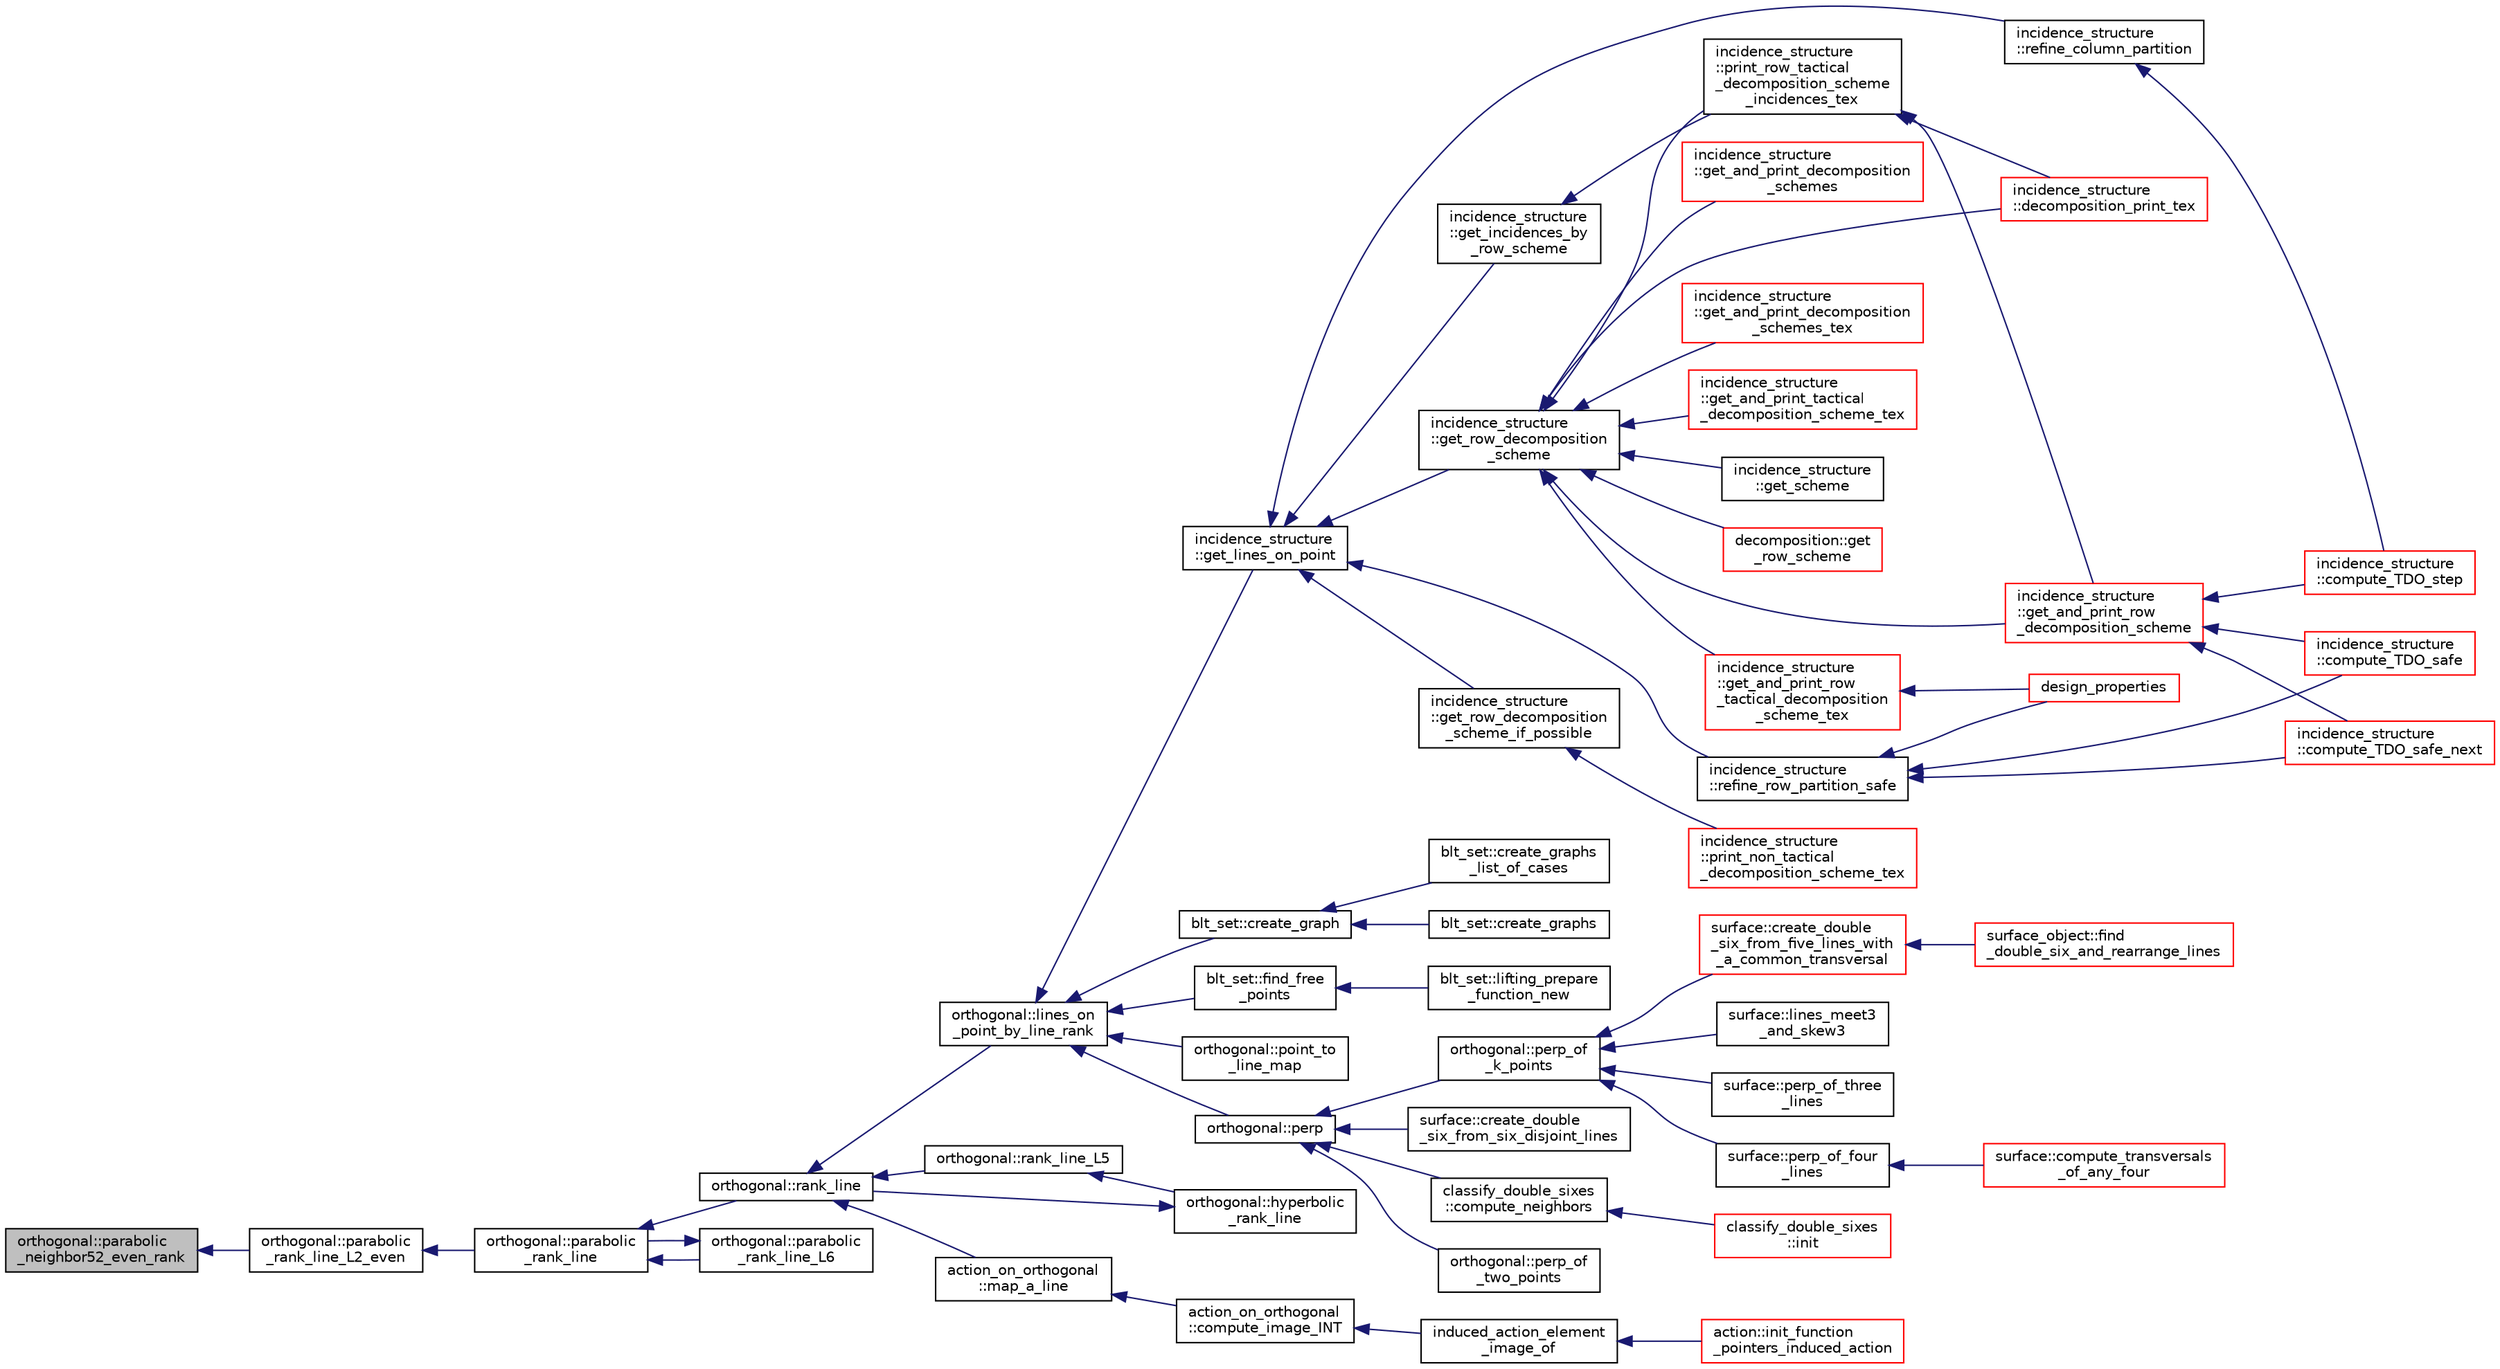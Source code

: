digraph "orthogonal::parabolic_neighbor52_even_rank"
{
  edge [fontname="Helvetica",fontsize="10",labelfontname="Helvetica",labelfontsize="10"];
  node [fontname="Helvetica",fontsize="10",shape=record];
  rankdir="LR";
  Node20821 [label="orthogonal::parabolic\l_neighbor52_even_rank",height=0.2,width=0.4,color="black", fillcolor="grey75", style="filled", fontcolor="black"];
  Node20821 -> Node20822 [dir="back",color="midnightblue",fontsize="10",style="solid",fontname="Helvetica"];
  Node20822 [label="orthogonal::parabolic\l_rank_line_L2_even",height=0.2,width=0.4,color="black", fillcolor="white", style="filled",URL="$d7/daa/classorthogonal.html#ad884e741520104066da699b1133deeb0"];
  Node20822 -> Node20823 [dir="back",color="midnightblue",fontsize="10",style="solid",fontname="Helvetica"];
  Node20823 [label="orthogonal::parabolic\l_rank_line",height=0.2,width=0.4,color="black", fillcolor="white", style="filled",URL="$d7/daa/classorthogonal.html#a7df334ceca90bc5b90c56354dbaf45c9"];
  Node20823 -> Node20824 [dir="back",color="midnightblue",fontsize="10",style="solid",fontname="Helvetica"];
  Node20824 [label="orthogonal::rank_line",height=0.2,width=0.4,color="black", fillcolor="white", style="filled",URL="$d7/daa/classorthogonal.html#a5e1b5a3eb76840f425e71f25dabcd470"];
  Node20824 -> Node20825 [dir="back",color="midnightblue",fontsize="10",style="solid",fontname="Helvetica"];
  Node20825 [label="orthogonal::lines_on\l_point_by_line_rank",height=0.2,width=0.4,color="black", fillcolor="white", style="filled",URL="$d7/daa/classorthogonal.html#adc21874b6da3cd3585c704994fb538aa"];
  Node20825 -> Node20826 [dir="back",color="midnightblue",fontsize="10",style="solid",fontname="Helvetica"];
  Node20826 [label="blt_set::create_graph",height=0.2,width=0.4,color="black", fillcolor="white", style="filled",URL="$d1/d3d/classblt__set.html#ae92249ece99ffbc92e93e49cd5d5dccf"];
  Node20826 -> Node20827 [dir="back",color="midnightblue",fontsize="10",style="solid",fontname="Helvetica"];
  Node20827 [label="blt_set::create_graphs",height=0.2,width=0.4,color="black", fillcolor="white", style="filled",URL="$d1/d3d/classblt__set.html#a3f1d4a8ed15875c47b327949f26a4533"];
  Node20826 -> Node20828 [dir="back",color="midnightblue",fontsize="10",style="solid",fontname="Helvetica"];
  Node20828 [label="blt_set::create_graphs\l_list_of_cases",height=0.2,width=0.4,color="black", fillcolor="white", style="filled",URL="$d1/d3d/classblt__set.html#a91ad531d4154bd887182dbd6121476f3"];
  Node20825 -> Node20829 [dir="back",color="midnightblue",fontsize="10",style="solid",fontname="Helvetica"];
  Node20829 [label="blt_set::find_free\l_points",height=0.2,width=0.4,color="black", fillcolor="white", style="filled",URL="$d1/d3d/classblt__set.html#a71f82dd3dc4a901ea2a0949d2f1af302"];
  Node20829 -> Node20830 [dir="back",color="midnightblue",fontsize="10",style="solid",fontname="Helvetica"];
  Node20830 [label="blt_set::lifting_prepare\l_function_new",height=0.2,width=0.4,color="black", fillcolor="white", style="filled",URL="$d1/d3d/classblt__set.html#a1314b7c0a3b78ba54c0f61a397d8afce"];
  Node20825 -> Node20831 [dir="back",color="midnightblue",fontsize="10",style="solid",fontname="Helvetica"];
  Node20831 [label="orthogonal::point_to\l_line_map",height=0.2,width=0.4,color="black", fillcolor="white", style="filled",URL="$d7/daa/classorthogonal.html#a1eae48671390d1c251303be93b45f9e4"];
  Node20825 -> Node20832 [dir="back",color="midnightblue",fontsize="10",style="solid",fontname="Helvetica"];
  Node20832 [label="orthogonal::perp",height=0.2,width=0.4,color="black", fillcolor="white", style="filled",URL="$d7/daa/classorthogonal.html#ae80e0fa8d1e8caddb9afbb466e3d3189"];
  Node20832 -> Node20833 [dir="back",color="midnightblue",fontsize="10",style="solid",fontname="Helvetica"];
  Node20833 [label="orthogonal::perp_of\l_two_points",height=0.2,width=0.4,color="black", fillcolor="white", style="filled",URL="$d7/daa/classorthogonal.html#a6a05fef2e61ed508bff66d6728c58ec0"];
  Node20832 -> Node20834 [dir="back",color="midnightblue",fontsize="10",style="solid",fontname="Helvetica"];
  Node20834 [label="orthogonal::perp_of\l_k_points",height=0.2,width=0.4,color="black", fillcolor="white", style="filled",URL="$d7/daa/classorthogonal.html#a6a92a4680dc76bb289141fc5c765f5fb"];
  Node20834 -> Node20835 [dir="back",color="midnightblue",fontsize="10",style="solid",fontname="Helvetica"];
  Node20835 [label="surface::lines_meet3\l_and_skew3",height=0.2,width=0.4,color="black", fillcolor="white", style="filled",URL="$d5/d88/classsurface.html#af87ed9d20b980a89342f20c206ae5790"];
  Node20834 -> Node20836 [dir="back",color="midnightblue",fontsize="10",style="solid",fontname="Helvetica"];
  Node20836 [label="surface::perp_of_three\l_lines",height=0.2,width=0.4,color="black", fillcolor="white", style="filled",URL="$d5/d88/classsurface.html#aaa43449a367799d405821a1cd5a7e644"];
  Node20834 -> Node20837 [dir="back",color="midnightblue",fontsize="10",style="solid",fontname="Helvetica"];
  Node20837 [label="surface::perp_of_four\l_lines",height=0.2,width=0.4,color="black", fillcolor="white", style="filled",URL="$d5/d88/classsurface.html#a8da8a93f1fcbf344eb943869b0d488f1"];
  Node20837 -> Node20838 [dir="back",color="midnightblue",fontsize="10",style="solid",fontname="Helvetica"];
  Node20838 [label="surface::compute_transversals\l_of_any_four",height=0.2,width=0.4,color="red", fillcolor="white", style="filled",URL="$d5/d88/classsurface.html#a8023ace5ba7640932b77f1d54a792614"];
  Node20834 -> Node20847 [dir="back",color="midnightblue",fontsize="10",style="solid",fontname="Helvetica"];
  Node20847 [label="surface::create_double\l_six_from_five_lines_with\l_a_common_transversal",height=0.2,width=0.4,color="red", fillcolor="white", style="filled",URL="$d5/d88/classsurface.html#a6d8fafa386893521305e016011d55673"];
  Node20847 -> Node20848 [dir="back",color="midnightblue",fontsize="10",style="solid",fontname="Helvetica"];
  Node20848 [label="surface_object::find\l_double_six_and_rearrange_lines",height=0.2,width=0.4,color="red", fillcolor="white", style="filled",URL="$df/df8/classsurface__object.html#aa2fc4ff039e9f3a5ac29718e29b6b90c"];
  Node20832 -> Node20861 [dir="back",color="midnightblue",fontsize="10",style="solid",fontname="Helvetica"];
  Node20861 [label="surface::create_double\l_six_from_six_disjoint_lines",height=0.2,width=0.4,color="black", fillcolor="white", style="filled",URL="$d5/d88/classsurface.html#a4c44f0a33d709edee71537547880dd87"];
  Node20832 -> Node20862 [dir="back",color="midnightblue",fontsize="10",style="solid",fontname="Helvetica"];
  Node20862 [label="classify_double_sixes\l::compute_neighbors",height=0.2,width=0.4,color="black", fillcolor="white", style="filled",URL="$dd/d23/classclassify__double__sixes.html#a675e241052c36c58063ddcfc06d209b2"];
  Node20862 -> Node20841 [dir="back",color="midnightblue",fontsize="10",style="solid",fontname="Helvetica"];
  Node20841 [label="classify_double_sixes\l::init",height=0.2,width=0.4,color="red", fillcolor="white", style="filled",URL="$dd/d23/classclassify__double__sixes.html#a8c5c41d5124b35379d626480ff225f7b"];
  Node20825 -> Node20863 [dir="back",color="midnightblue",fontsize="10",style="solid",fontname="Helvetica"];
  Node20863 [label="incidence_structure\l::get_lines_on_point",height=0.2,width=0.4,color="black", fillcolor="white", style="filled",URL="$da/d8a/classincidence__structure.html#a09148fd9478525b4a65c8e44833d1861"];
  Node20863 -> Node20864 [dir="back",color="midnightblue",fontsize="10",style="solid",fontname="Helvetica"];
  Node20864 [label="incidence_structure\l::refine_row_partition_safe",height=0.2,width=0.4,color="black", fillcolor="white", style="filled",URL="$da/d8a/classincidence__structure.html#ae84b2dc0f1a0cd1f9acfadcae21e3745"];
  Node20864 -> Node20865 [dir="back",color="midnightblue",fontsize="10",style="solid",fontname="Helvetica"];
  Node20865 [label="design_properties",height=0.2,width=0.4,color="red", fillcolor="white", style="filled",URL="$d9/dc2/apps_2combinatorics_2design_8_c.html#a7d7aac893d68b4a25d1ab91b57ae2af1"];
  Node20864 -> Node20869 [dir="back",color="midnightblue",fontsize="10",style="solid",fontname="Helvetica"];
  Node20869 [label="incidence_structure\l::compute_TDO_safe_next",height=0.2,width=0.4,color="red", fillcolor="white", style="filled",URL="$da/d8a/classincidence__structure.html#a7c315a348fc6bed0f8642767cc9cd7d1"];
  Node20864 -> Node20872 [dir="back",color="midnightblue",fontsize="10",style="solid",fontname="Helvetica"];
  Node20872 [label="incidence_structure\l::compute_TDO_safe",height=0.2,width=0.4,color="red", fillcolor="white", style="filled",URL="$da/d8a/classincidence__structure.html#ab1409e71c4b6855e49edfd3526644202"];
  Node20863 -> Node20886 [dir="back",color="midnightblue",fontsize="10",style="solid",fontname="Helvetica"];
  Node20886 [label="incidence_structure\l::refine_column_partition",height=0.2,width=0.4,color="black", fillcolor="white", style="filled",URL="$da/d8a/classincidence__structure.html#ac262f307c1531d67496129dc7890cda4"];
  Node20886 -> Node20887 [dir="back",color="midnightblue",fontsize="10",style="solid",fontname="Helvetica"];
  Node20887 [label="incidence_structure\l::compute_TDO_step",height=0.2,width=0.4,color="red", fillcolor="white", style="filled",URL="$da/d8a/classincidence__structure.html#a6175accaa64033df34d722c594a8b827"];
  Node20863 -> Node20891 [dir="back",color="midnightblue",fontsize="10",style="solid",fontname="Helvetica"];
  Node20891 [label="incidence_structure\l::get_incidences_by\l_row_scheme",height=0.2,width=0.4,color="black", fillcolor="white", style="filled",URL="$da/d8a/classincidence__structure.html#addab249e03244133841bd793389c792c"];
  Node20891 -> Node20892 [dir="back",color="midnightblue",fontsize="10",style="solid",fontname="Helvetica"];
  Node20892 [label="incidence_structure\l::print_row_tactical\l_decomposition_scheme\l_incidences_tex",height=0.2,width=0.4,color="black", fillcolor="white", style="filled",URL="$da/d8a/classincidence__structure.html#a23279d5c98b702de05171c245d5375fa"];
  Node20892 -> Node20893 [dir="back",color="midnightblue",fontsize="10",style="solid",fontname="Helvetica"];
  Node20893 [label="incidence_structure\l::get_and_print_row\l_decomposition_scheme",height=0.2,width=0.4,color="red", fillcolor="white", style="filled",URL="$da/d8a/classincidence__structure.html#a4a1e589bb5c47fb2d98fdb561b669dcf"];
  Node20893 -> Node20869 [dir="back",color="midnightblue",fontsize="10",style="solid",fontname="Helvetica"];
  Node20893 -> Node20872 [dir="back",color="midnightblue",fontsize="10",style="solid",fontname="Helvetica"];
  Node20893 -> Node20887 [dir="back",color="midnightblue",fontsize="10",style="solid",fontname="Helvetica"];
  Node20892 -> Node20894 [dir="back",color="midnightblue",fontsize="10",style="solid",fontname="Helvetica"];
  Node20894 [label="incidence_structure\l::decomposition_print_tex",height=0.2,width=0.4,color="red", fillcolor="white", style="filled",URL="$da/d8a/classincidence__structure.html#ada3fae9fd1819b36e6bfe18dedd01e6a"];
  Node20863 -> Node20895 [dir="back",color="midnightblue",fontsize="10",style="solid",fontname="Helvetica"];
  Node20895 [label="incidence_structure\l::get_row_decomposition\l_scheme",height=0.2,width=0.4,color="black", fillcolor="white", style="filled",URL="$da/d8a/classincidence__structure.html#aa0ad04253ba8e75bb15900ee8b01c9aa"];
  Node20895 -> Node20896 [dir="back",color="midnightblue",fontsize="10",style="solid",fontname="Helvetica"];
  Node20896 [label="decomposition::get\l_row_scheme",height=0.2,width=0.4,color="red", fillcolor="white", style="filled",URL="$d3/d2b/classdecomposition.html#acdb57cdc0c5b1b4692337a7a629f7113"];
  Node20895 -> Node20892 [dir="back",color="midnightblue",fontsize="10",style="solid",fontname="Helvetica"];
  Node20895 -> Node20893 [dir="back",color="midnightblue",fontsize="10",style="solid",fontname="Helvetica"];
  Node20895 -> Node20898 [dir="back",color="midnightblue",fontsize="10",style="solid",fontname="Helvetica"];
  Node20898 [label="incidence_structure\l::get_and_print_decomposition\l_schemes",height=0.2,width=0.4,color="red", fillcolor="white", style="filled",URL="$da/d8a/classincidence__structure.html#a95766a2ffb220bae98b60ed3c91bce9a"];
  Node20895 -> Node20902 [dir="back",color="midnightblue",fontsize="10",style="solid",fontname="Helvetica"];
  Node20902 [label="incidence_structure\l::get_and_print_decomposition\l_schemes_tex",height=0.2,width=0.4,color="red", fillcolor="white", style="filled",URL="$da/d8a/classincidence__structure.html#a2a9844501c86ee7588a64227cc6867e5"];
  Node20895 -> Node20903 [dir="back",color="midnightblue",fontsize="10",style="solid",fontname="Helvetica"];
  Node20903 [label="incidence_structure\l::get_and_print_tactical\l_decomposition_scheme_tex",height=0.2,width=0.4,color="red", fillcolor="white", style="filled",URL="$da/d8a/classincidence__structure.html#a88a5db2769f6529b86c1ee250ceed24d"];
  Node20895 -> Node20904 [dir="back",color="midnightblue",fontsize="10",style="solid",fontname="Helvetica"];
  Node20904 [label="incidence_structure\l::get_scheme",height=0.2,width=0.4,color="black", fillcolor="white", style="filled",URL="$da/d8a/classincidence__structure.html#a13191a7c41cd54c5a453e82395893ad9"];
  Node20895 -> Node20905 [dir="back",color="midnightblue",fontsize="10",style="solid",fontname="Helvetica"];
  Node20905 [label="incidence_structure\l::get_and_print_row\l_tactical_decomposition\l_scheme_tex",height=0.2,width=0.4,color="red", fillcolor="white", style="filled",URL="$da/d8a/classincidence__structure.html#a93bcc4c9c4ebb9635a60b2c5df9c43b0"];
  Node20905 -> Node20865 [dir="back",color="midnightblue",fontsize="10",style="solid",fontname="Helvetica"];
  Node20895 -> Node20894 [dir="back",color="midnightblue",fontsize="10",style="solid",fontname="Helvetica"];
  Node20863 -> Node20906 [dir="back",color="midnightblue",fontsize="10",style="solid",fontname="Helvetica"];
  Node20906 [label="incidence_structure\l::get_row_decomposition\l_scheme_if_possible",height=0.2,width=0.4,color="black", fillcolor="white", style="filled",URL="$da/d8a/classincidence__structure.html#ac93d2a6419b0fca3f25f101c5f08caf5"];
  Node20906 -> Node20907 [dir="back",color="midnightblue",fontsize="10",style="solid",fontname="Helvetica"];
  Node20907 [label="incidence_structure\l::print_non_tactical\l_decomposition_scheme_tex",height=0.2,width=0.4,color="red", fillcolor="white", style="filled",URL="$da/d8a/classincidence__structure.html#a27995a1d72c680e66343d871d838800e"];
  Node20824 -> Node20908 [dir="back",color="midnightblue",fontsize="10",style="solid",fontname="Helvetica"];
  Node20908 [label="orthogonal::rank_line_L5",height=0.2,width=0.4,color="black", fillcolor="white", style="filled",URL="$d7/daa/classorthogonal.html#a80bcc065004ef76b70cef437fff6f54c"];
  Node20908 -> Node20909 [dir="back",color="midnightblue",fontsize="10",style="solid",fontname="Helvetica"];
  Node20909 [label="orthogonal::hyperbolic\l_rank_line",height=0.2,width=0.4,color="black", fillcolor="white", style="filled",URL="$d7/daa/classorthogonal.html#a2810f9a6851f445b03fdbfe2a888e9f5"];
  Node20909 -> Node20824 [dir="back",color="midnightblue",fontsize="10",style="solid",fontname="Helvetica"];
  Node20824 -> Node20910 [dir="back",color="midnightblue",fontsize="10",style="solid",fontname="Helvetica"];
  Node20910 [label="action_on_orthogonal\l::map_a_line",height=0.2,width=0.4,color="black", fillcolor="white", style="filled",URL="$dc/d87/classaction__on__orthogonal.html#ac7e41a4bbc9e0f2813f2f7030f3ed177"];
  Node20910 -> Node20911 [dir="back",color="midnightblue",fontsize="10",style="solid",fontname="Helvetica"];
  Node20911 [label="action_on_orthogonal\l::compute_image_INT",height=0.2,width=0.4,color="black", fillcolor="white", style="filled",URL="$dc/d87/classaction__on__orthogonal.html#a53cee5a150163f7614151b9cd1fc06f3"];
  Node20911 -> Node20912 [dir="back",color="midnightblue",fontsize="10",style="solid",fontname="Helvetica"];
  Node20912 [label="induced_action_element\l_image_of",height=0.2,width=0.4,color="black", fillcolor="white", style="filled",URL="$d3/d27/interface_8_c.html#a821850d6c3988dd122de0489cd36f0f0"];
  Node20912 -> Node20913 [dir="back",color="midnightblue",fontsize="10",style="solid",fontname="Helvetica"];
  Node20913 [label="action::init_function\l_pointers_induced_action",height=0.2,width=0.4,color="red", fillcolor="white", style="filled",URL="$d2/d86/classaction.html#a3b9287d084b24f7a3b9532a7589c58de"];
  Node20823 -> Node21112 [dir="back",color="midnightblue",fontsize="10",style="solid",fontname="Helvetica"];
  Node21112 [label="orthogonal::parabolic\l_rank_line_L6",height=0.2,width=0.4,color="black", fillcolor="white", style="filled",URL="$d7/daa/classorthogonal.html#ab242f864cc2a012dee7c379649d2e566"];
  Node21112 -> Node20823 [dir="back",color="midnightblue",fontsize="10",style="solid",fontname="Helvetica"];
}
